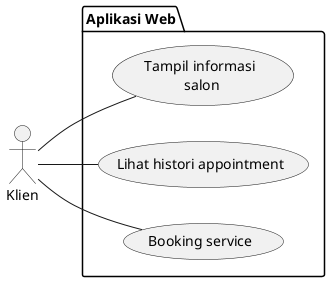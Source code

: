 @startuml usecase

left to right direction
:Klien: as K

package "Aplikasi Web" {
    ' fitur user secara umum

    ' fitur user klien terdaftar
    usecase (Tampil informasi\n salon) as menampilkanInformasi
    usecase (Lihat histori appointment) as lihatHistori
    usecase (Booking service) as bs
}

K -- menampilkanInformasi
K -- lihatHistori
K -- bs

' note right of daftarAkun
'     Daftar menggunakan No. Telepon, Nama, Password
' end note

' note right of login
'     Login menggunakan No. Telepon, dan Password
' end note

' note top of bs
'     pilih waktu, cabang, dan operator, dan service
' end note

@enduml